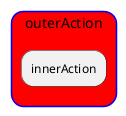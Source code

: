 {
  "sha1": "d1p9uydpp3ocaao356lbri4erxw5119",
  "insertion": {
    "when": "2024-06-01T09:03:02.410Z",
    "url": "http://forum.plantuml.net/8598/skinparam-rectangle-not-working-in-activity-beta",
    "user": "plantuml@gmail.com"
  }
}
@startuml
skinparam  rectangle {
    RoundCorner 25
    BackgroundColor red
    BorderColor blue
}
hide stereotype
rectangle outerAction {
:innerAction;
}
@enduml
